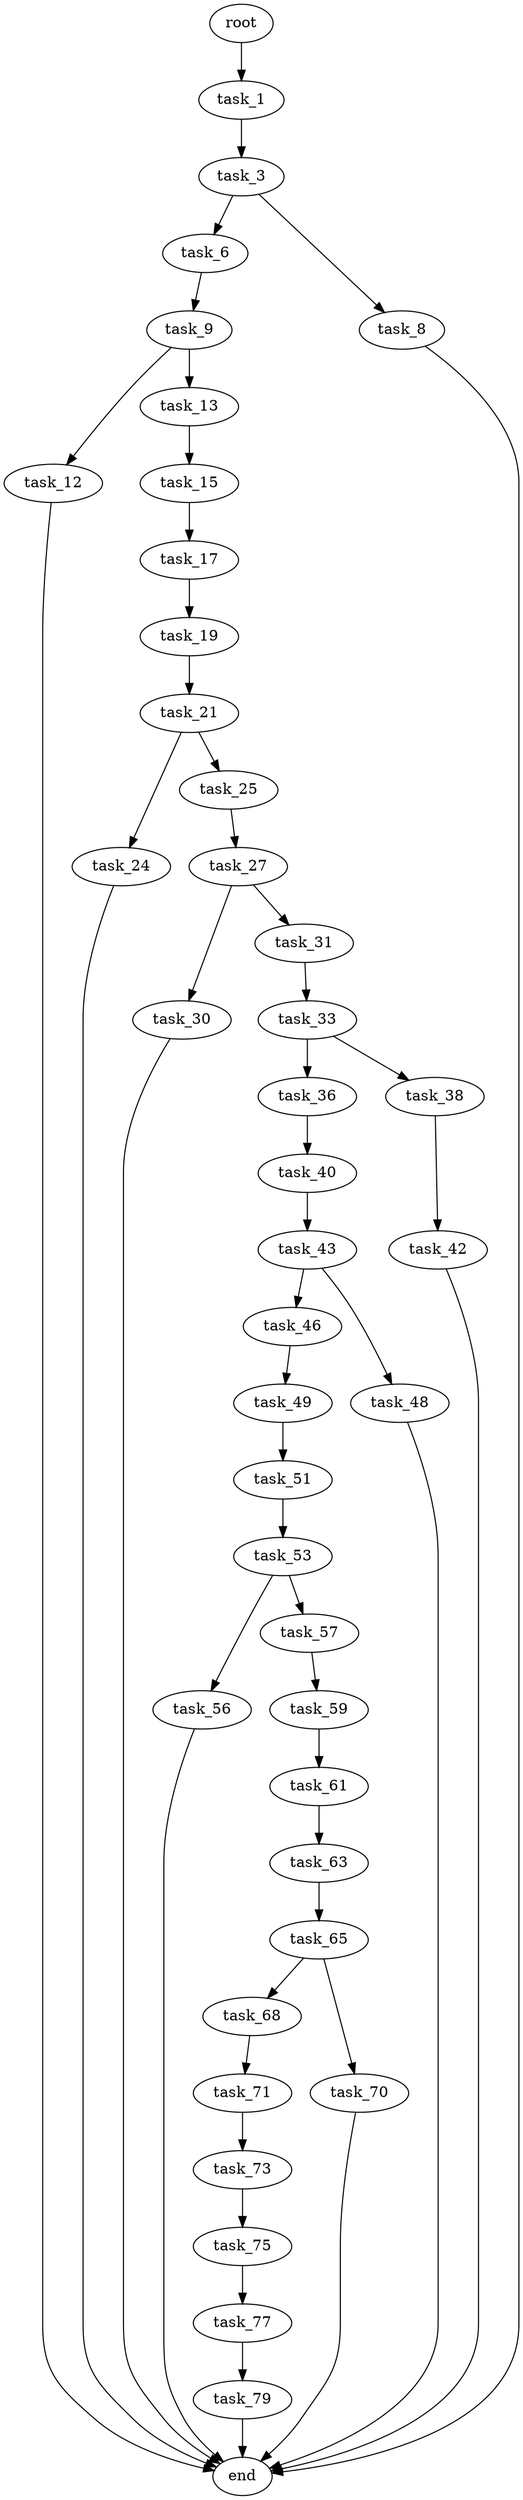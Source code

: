 digraph G {
  root [size="0.000000"];
  task_1 [size="52642135073.000000"];
  task_3 [size="68719476736.000000"];
  task_6 [size="228227241303.000000"];
  task_8 [size="2878161885.000000"];
  task_9 [size="224293299514.000000"];
  task_12 [size="36195620778.000000"];
  task_13 [size="109135369936.000000"];
  task_15 [size="163332641658.000000"];
  task_17 [size="2565279771.000000"];
  task_19 [size="231928233984.000000"];
  task_21 [size="101093674896.000000"];
  task_24 [size="7954373550.000000"];
  task_25 [size="476365859549.000000"];
  task_27 [size="782757789696.000000"];
  task_30 [size="23688521083.000000"];
  task_31 [size="8589934592.000000"];
  task_33 [size="1122555973.000000"];
  task_36 [size="1073741824000.000000"];
  task_38 [size="24528936265.000000"];
  task_40 [size="8589934592.000000"];
  task_42 [size="3400565131.000000"];
  task_43 [size="1073741824000.000000"];
  task_46 [size="13928569695.000000"];
  task_48 [size="12907409245.000000"];
  task_49 [size="1073741824000.000000"];
  task_51 [size="231928233984.000000"];
  task_53 [size="11416644664.000000"];
  task_56 [size="930009175.000000"];
  task_57 [size="368293445632.000000"];
  task_59 [size="722541879366.000000"];
  task_61 [size="368293445632.000000"];
  task_63 [size="1073741824000.000000"];
  task_65 [size="221933273270.000000"];
  task_68 [size="428555113656.000000"];
  task_70 [size="1300537906.000000"];
  task_71 [size="3435863260.000000"];
  task_73 [size="394395201372.000000"];
  task_75 [size="1466446221.000000"];
  task_77 [size="612993442990.000000"];
  task_79 [size="69635071569.000000"];
  end [size="0.000000"];

  root -> task_1 [size="1.000000"];
  task_1 -> task_3 [size="134217728.000000"];
  task_3 -> task_6 [size="134217728.000000"];
  task_3 -> task_8 [size="134217728.000000"];
  task_6 -> task_9 [size="411041792.000000"];
  task_8 -> end [size="1.000000"];
  task_9 -> task_12 [size="411041792.000000"];
  task_9 -> task_13 [size="411041792.000000"];
  task_12 -> end [size="1.000000"];
  task_13 -> task_15 [size="75497472.000000"];
  task_15 -> task_17 [size="301989888.000000"];
  task_17 -> task_19 [size="75497472.000000"];
  task_19 -> task_21 [size="301989888.000000"];
  task_21 -> task_24 [size="134217728.000000"];
  task_21 -> task_25 [size="134217728.000000"];
  task_24 -> end [size="1.000000"];
  task_25 -> task_27 [size="301989888.000000"];
  task_27 -> task_30 [size="679477248.000000"];
  task_27 -> task_31 [size="679477248.000000"];
  task_30 -> end [size="1.000000"];
  task_31 -> task_33 [size="33554432.000000"];
  task_33 -> task_36 [size="134217728.000000"];
  task_33 -> task_38 [size="134217728.000000"];
  task_36 -> task_40 [size="838860800.000000"];
  task_38 -> task_42 [size="536870912.000000"];
  task_40 -> task_43 [size="33554432.000000"];
  task_42 -> end [size="1.000000"];
  task_43 -> task_46 [size="838860800.000000"];
  task_43 -> task_48 [size="838860800.000000"];
  task_46 -> task_49 [size="301989888.000000"];
  task_48 -> end [size="1.000000"];
  task_49 -> task_51 [size="838860800.000000"];
  task_51 -> task_53 [size="301989888.000000"];
  task_53 -> task_56 [size="209715200.000000"];
  task_53 -> task_57 [size="209715200.000000"];
  task_56 -> end [size="1.000000"];
  task_57 -> task_59 [size="411041792.000000"];
  task_59 -> task_61 [size="838860800.000000"];
  task_61 -> task_63 [size="411041792.000000"];
  task_63 -> task_65 [size="838860800.000000"];
  task_65 -> task_68 [size="411041792.000000"];
  task_65 -> task_70 [size="411041792.000000"];
  task_68 -> task_71 [size="301989888.000000"];
  task_70 -> end [size="1.000000"];
  task_71 -> task_73 [size="75497472.000000"];
  task_73 -> task_75 [size="301989888.000000"];
  task_75 -> task_77 [size="134217728.000000"];
  task_77 -> task_79 [size="411041792.000000"];
  task_79 -> end [size="1.000000"];
}
